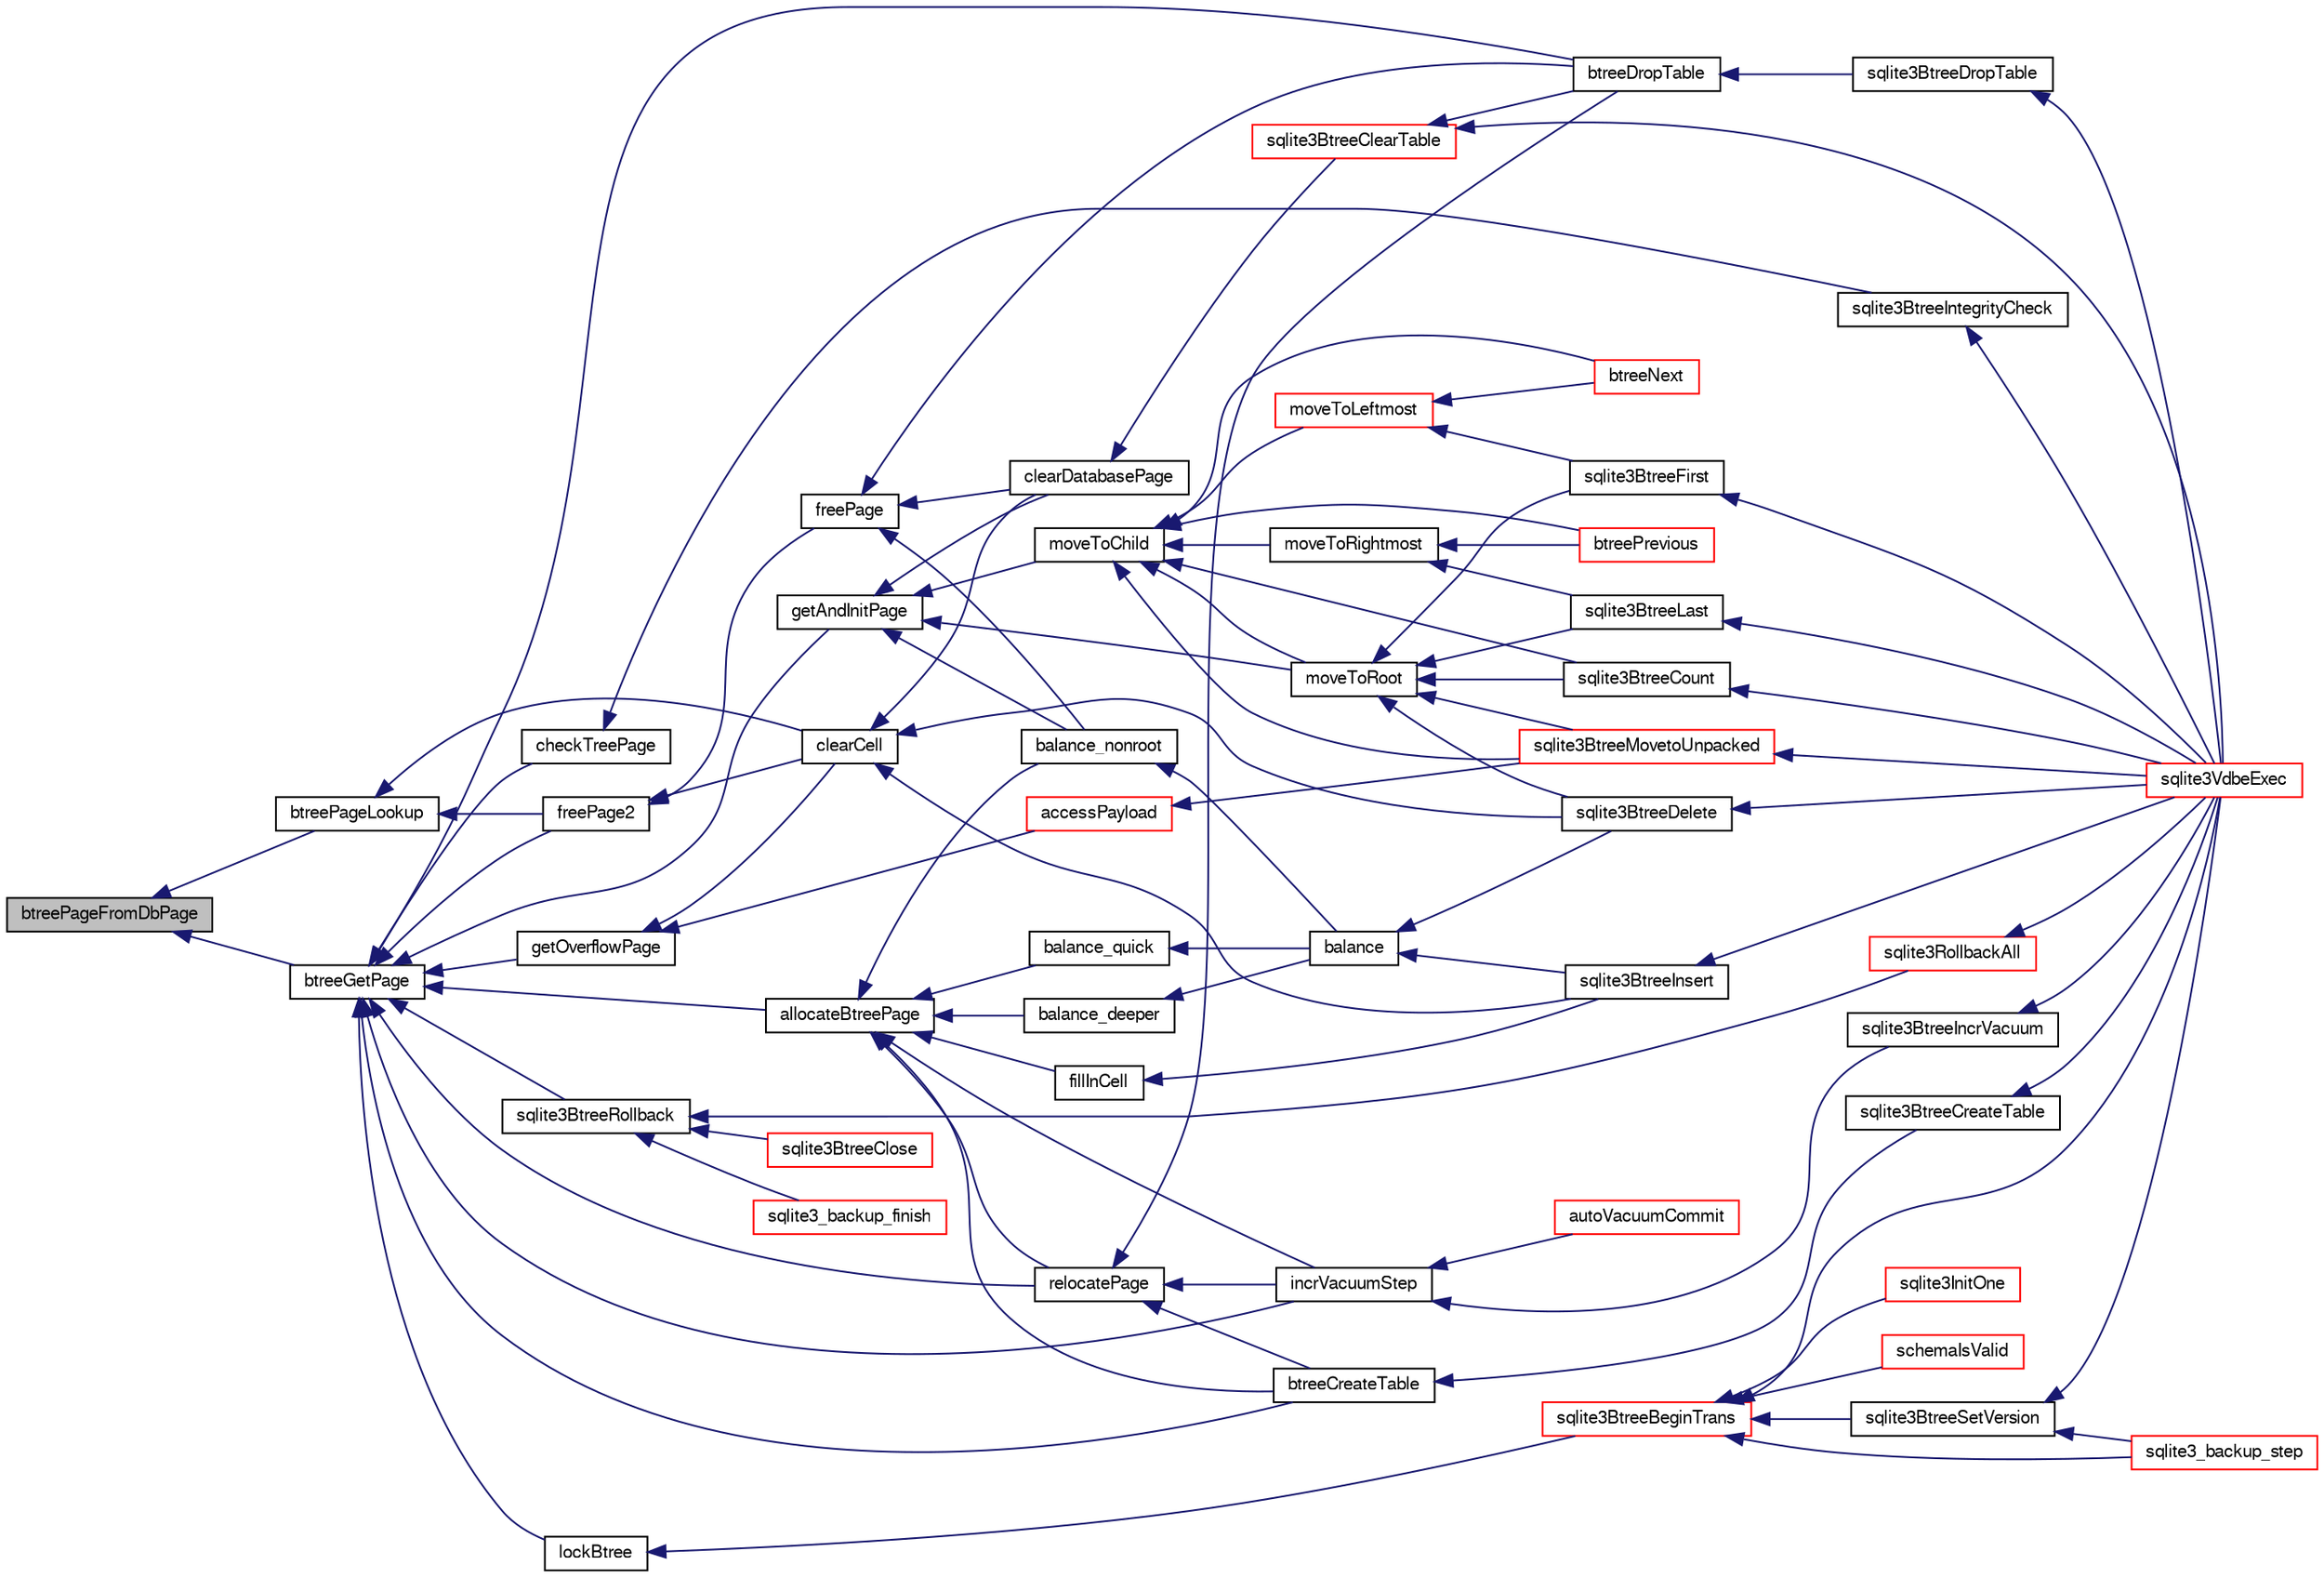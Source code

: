 digraph "btreePageFromDbPage"
{
  edge [fontname="FreeSans",fontsize="10",labelfontname="FreeSans",labelfontsize="10"];
  node [fontname="FreeSans",fontsize="10",shape=record];
  rankdir="LR";
  Node30346 [label="btreePageFromDbPage",height=0.2,width=0.4,color="black", fillcolor="grey75", style="filled", fontcolor="black"];
  Node30346 -> Node30347 [dir="back",color="midnightblue",fontsize="10",style="solid",fontname="FreeSans"];
  Node30347 [label="btreeGetPage",height=0.2,width=0.4,color="black", fillcolor="white", style="filled",URL="$sqlite3_8c.html#ac59679e30ceb0190614fbd19a7feb6de"];
  Node30347 -> Node30348 [dir="back",color="midnightblue",fontsize="10",style="solid",fontname="FreeSans"];
  Node30348 [label="getAndInitPage",height=0.2,width=0.4,color="black", fillcolor="white", style="filled",URL="$sqlite3_8c.html#ae85122d12808231a8d58459440a405ab"];
  Node30348 -> Node30349 [dir="back",color="midnightblue",fontsize="10",style="solid",fontname="FreeSans"];
  Node30349 [label="moveToChild",height=0.2,width=0.4,color="black", fillcolor="white", style="filled",URL="$sqlite3_8c.html#a1dbea539dd841af085ba1e1390922237"];
  Node30349 -> Node30350 [dir="back",color="midnightblue",fontsize="10",style="solid",fontname="FreeSans"];
  Node30350 [label="moveToRoot",height=0.2,width=0.4,color="black", fillcolor="white", style="filled",URL="$sqlite3_8c.html#a2b8fb9bf88e10e7e4dedc8da64e7e956"];
  Node30350 -> Node30351 [dir="back",color="midnightblue",fontsize="10",style="solid",fontname="FreeSans"];
  Node30351 [label="sqlite3BtreeFirst",height=0.2,width=0.4,color="black", fillcolor="white", style="filled",URL="$sqlite3_8c.html#a1e6ef22f77a31436c5918e4b05403093"];
  Node30351 -> Node30352 [dir="back",color="midnightblue",fontsize="10",style="solid",fontname="FreeSans"];
  Node30352 [label="sqlite3VdbeExec",height=0.2,width=0.4,color="red", fillcolor="white", style="filled",URL="$sqlite3_8c.html#a8ce40a614bdc56719c4d642b1e4dfb21"];
  Node30350 -> Node30613 [dir="back",color="midnightblue",fontsize="10",style="solid",fontname="FreeSans"];
  Node30613 [label="sqlite3BtreeLast",height=0.2,width=0.4,color="black", fillcolor="white", style="filled",URL="$sqlite3_8c.html#a2ce629e6262037373b2dc2e3caf474c0"];
  Node30613 -> Node30352 [dir="back",color="midnightblue",fontsize="10",style="solid",fontname="FreeSans"];
  Node30350 -> Node30614 [dir="back",color="midnightblue",fontsize="10",style="solid",fontname="FreeSans"];
  Node30614 [label="sqlite3BtreeMovetoUnpacked",height=0.2,width=0.4,color="red", fillcolor="white", style="filled",URL="$sqlite3_8c.html#a6d0b5aed55d5e85a0a6bfcae169fe579"];
  Node30614 -> Node30352 [dir="back",color="midnightblue",fontsize="10",style="solid",fontname="FreeSans"];
  Node30350 -> Node30620 [dir="back",color="midnightblue",fontsize="10",style="solid",fontname="FreeSans"];
  Node30620 [label="sqlite3BtreeDelete",height=0.2,width=0.4,color="black", fillcolor="white", style="filled",URL="$sqlite3_8c.html#a65c40cd7ec987dbd25392a180f388fe7"];
  Node30620 -> Node30352 [dir="back",color="midnightblue",fontsize="10",style="solid",fontname="FreeSans"];
  Node30350 -> Node30621 [dir="back",color="midnightblue",fontsize="10",style="solid",fontname="FreeSans"];
  Node30621 [label="sqlite3BtreeCount",height=0.2,width=0.4,color="black", fillcolor="white", style="filled",URL="$sqlite3_8c.html#ab162651b72ea609cf8e8fcd3d3320517"];
  Node30621 -> Node30352 [dir="back",color="midnightblue",fontsize="10",style="solid",fontname="FreeSans"];
  Node30349 -> Node30622 [dir="back",color="midnightblue",fontsize="10",style="solid",fontname="FreeSans"];
  Node30622 [label="moveToLeftmost",height=0.2,width=0.4,color="red", fillcolor="white", style="filled",URL="$sqlite3_8c.html#ae612f0a49a92eb71d75f018bd3c55400"];
  Node30622 -> Node30351 [dir="back",color="midnightblue",fontsize="10",style="solid",fontname="FreeSans"];
  Node30622 -> Node30623 [dir="back",color="midnightblue",fontsize="10",style="solid",fontname="FreeSans"];
  Node30623 [label="btreeNext",height=0.2,width=0.4,color="red", fillcolor="white", style="filled",URL="$sqlite3_8c.html#a937623744e3658bd068b8ad99e87c356"];
  Node30349 -> Node30628 [dir="back",color="midnightblue",fontsize="10",style="solid",fontname="FreeSans"];
  Node30628 [label="moveToRightmost",height=0.2,width=0.4,color="black", fillcolor="white", style="filled",URL="$sqlite3_8c.html#a0f818654466695149ef54b1cdc16887d"];
  Node30628 -> Node30613 [dir="back",color="midnightblue",fontsize="10",style="solid",fontname="FreeSans"];
  Node30628 -> Node30629 [dir="back",color="midnightblue",fontsize="10",style="solid",fontname="FreeSans"];
  Node30629 [label="btreePrevious",height=0.2,width=0.4,color="red", fillcolor="white", style="filled",URL="$sqlite3_8c.html#a6b41260c8b5d49d50962296ee829b244"];
  Node30349 -> Node30614 [dir="back",color="midnightblue",fontsize="10",style="solid",fontname="FreeSans"];
  Node30349 -> Node30623 [dir="back",color="midnightblue",fontsize="10",style="solid",fontname="FreeSans"];
  Node30349 -> Node30629 [dir="back",color="midnightblue",fontsize="10",style="solid",fontname="FreeSans"];
  Node30349 -> Node30621 [dir="back",color="midnightblue",fontsize="10",style="solid",fontname="FreeSans"];
  Node30348 -> Node30350 [dir="back",color="midnightblue",fontsize="10",style="solid",fontname="FreeSans"];
  Node30348 -> Node30631 [dir="back",color="midnightblue",fontsize="10",style="solid",fontname="FreeSans"];
  Node30631 [label="balance_nonroot",height=0.2,width=0.4,color="black", fillcolor="white", style="filled",URL="$sqlite3_8c.html#a513ba5c0beb3462a4b60064469f1539d"];
  Node30631 -> Node30632 [dir="back",color="midnightblue",fontsize="10",style="solid",fontname="FreeSans"];
  Node30632 [label="balance",height=0.2,width=0.4,color="black", fillcolor="white", style="filled",URL="$sqlite3_8c.html#a173f7c872fb68ccd3a20440d640b66c7"];
  Node30632 -> Node30617 [dir="back",color="midnightblue",fontsize="10",style="solid",fontname="FreeSans"];
  Node30617 [label="sqlite3BtreeInsert",height=0.2,width=0.4,color="black", fillcolor="white", style="filled",URL="$sqlite3_8c.html#aa6c6b68ed28d38984e5fa329794d7f02"];
  Node30617 -> Node30352 [dir="back",color="midnightblue",fontsize="10",style="solid",fontname="FreeSans"];
  Node30632 -> Node30620 [dir="back",color="midnightblue",fontsize="10",style="solid",fontname="FreeSans"];
  Node30348 -> Node30633 [dir="back",color="midnightblue",fontsize="10",style="solid",fontname="FreeSans"];
  Node30633 [label="clearDatabasePage",height=0.2,width=0.4,color="black", fillcolor="white", style="filled",URL="$sqlite3_8c.html#aecc3046a56feeeabd3ca93c0685e35d5"];
  Node30633 -> Node30634 [dir="back",color="midnightblue",fontsize="10",style="solid",fontname="FreeSans"];
  Node30634 [label="sqlite3BtreeClearTable",height=0.2,width=0.4,color="red", fillcolor="white", style="filled",URL="$sqlite3_8c.html#ac2fcbee7dcc155d776ecf9d5151f3872"];
  Node30634 -> Node30636 [dir="back",color="midnightblue",fontsize="10",style="solid",fontname="FreeSans"];
  Node30636 [label="btreeDropTable",height=0.2,width=0.4,color="black", fillcolor="white", style="filled",URL="$sqlite3_8c.html#abba4061ea34842db278e91f537d2c2ff"];
  Node30636 -> Node30637 [dir="back",color="midnightblue",fontsize="10",style="solid",fontname="FreeSans"];
  Node30637 [label="sqlite3BtreeDropTable",height=0.2,width=0.4,color="black", fillcolor="white", style="filled",URL="$sqlite3_8c.html#a7b9a218bc08d8acfc94b74ea5c47eaa8"];
  Node30637 -> Node30352 [dir="back",color="midnightblue",fontsize="10",style="solid",fontname="FreeSans"];
  Node30634 -> Node30352 [dir="back",color="midnightblue",fontsize="10",style="solid",fontname="FreeSans"];
  Node30347 -> Node30638 [dir="back",color="midnightblue",fontsize="10",style="solid",fontname="FreeSans"];
  Node30638 [label="lockBtree",height=0.2,width=0.4,color="black", fillcolor="white", style="filled",URL="$sqlite3_8c.html#a5b808194d3178be15705a420265cee9d"];
  Node30638 -> Node30639 [dir="back",color="midnightblue",fontsize="10",style="solid",fontname="FreeSans"];
  Node30639 [label="sqlite3BtreeBeginTrans",height=0.2,width=0.4,color="red", fillcolor="white", style="filled",URL="$sqlite3_8c.html#a52d6706df15c67c22aa7d0e290c16bf5"];
  Node30639 -> Node30640 [dir="back",color="midnightblue",fontsize="10",style="solid",fontname="FreeSans"];
  Node30640 [label="sqlite3BtreeSetVersion",height=0.2,width=0.4,color="black", fillcolor="white", style="filled",URL="$sqlite3_8c.html#a2db3061b5c557699a47415ca0342ba01"];
  Node30640 -> Node30565 [dir="back",color="midnightblue",fontsize="10",style="solid",fontname="FreeSans"];
  Node30565 [label="sqlite3_backup_step",height=0.2,width=0.4,color="red", fillcolor="white", style="filled",URL="$sqlite3_8h.html#a1699b75e98d082eebc465a9e64c35269"];
  Node30640 -> Node30352 [dir="back",color="midnightblue",fontsize="10",style="solid",fontname="FreeSans"];
  Node30639 -> Node30565 [dir="back",color="midnightblue",fontsize="10",style="solid",fontname="FreeSans"];
  Node30639 -> Node30352 [dir="back",color="midnightblue",fontsize="10",style="solid",fontname="FreeSans"];
  Node30639 -> Node30378 [dir="back",color="midnightblue",fontsize="10",style="solid",fontname="FreeSans"];
  Node30378 [label="sqlite3InitOne",height=0.2,width=0.4,color="red", fillcolor="white", style="filled",URL="$sqlite3_8c.html#ac4318b25df65269906b0379251fe9b85"];
  Node30639 -> Node30563 [dir="back",color="midnightblue",fontsize="10",style="solid",fontname="FreeSans"];
  Node30563 [label="schemaIsValid",height=0.2,width=0.4,color="red", fillcolor="white", style="filled",URL="$sqlite3_8c.html#a7c466fe28e7ca6f46b8bf72c46d9738d"];
  Node30347 -> Node30641 [dir="back",color="midnightblue",fontsize="10",style="solid",fontname="FreeSans"];
  Node30641 [label="relocatePage",height=0.2,width=0.4,color="black", fillcolor="white", style="filled",URL="$sqlite3_8c.html#af8fb5934ff87b02845c89350c57fd2bc"];
  Node30641 -> Node30642 [dir="back",color="midnightblue",fontsize="10",style="solid",fontname="FreeSans"];
  Node30642 [label="incrVacuumStep",height=0.2,width=0.4,color="black", fillcolor="white", style="filled",URL="$sqlite3_8c.html#a68a85130a567f1700dc0907ec9227892"];
  Node30642 -> Node30643 [dir="back",color="midnightblue",fontsize="10",style="solid",fontname="FreeSans"];
  Node30643 [label="sqlite3BtreeIncrVacuum",height=0.2,width=0.4,color="black", fillcolor="white", style="filled",URL="$sqlite3_8c.html#a0b4c98acfd785fc6d5dc5c3237030318"];
  Node30643 -> Node30352 [dir="back",color="midnightblue",fontsize="10",style="solid",fontname="FreeSans"];
  Node30642 -> Node30644 [dir="back",color="midnightblue",fontsize="10",style="solid",fontname="FreeSans"];
  Node30644 [label="autoVacuumCommit",height=0.2,width=0.4,color="red", fillcolor="white", style="filled",URL="$sqlite3_8c.html#a809d22c6311135ae3048adf41febaef0"];
  Node30641 -> Node30648 [dir="back",color="midnightblue",fontsize="10",style="solid",fontname="FreeSans"];
  Node30648 [label="btreeCreateTable",height=0.2,width=0.4,color="black", fillcolor="white", style="filled",URL="$sqlite3_8c.html#a48e09eaac366a6b585edd02553872954"];
  Node30648 -> Node30649 [dir="back",color="midnightblue",fontsize="10",style="solid",fontname="FreeSans"];
  Node30649 [label="sqlite3BtreeCreateTable",height=0.2,width=0.4,color="black", fillcolor="white", style="filled",URL="$sqlite3_8c.html#a1a9ef91a0faff12254ec3f58cade3291"];
  Node30649 -> Node30352 [dir="back",color="midnightblue",fontsize="10",style="solid",fontname="FreeSans"];
  Node30641 -> Node30636 [dir="back",color="midnightblue",fontsize="10",style="solid",fontname="FreeSans"];
  Node30347 -> Node30642 [dir="back",color="midnightblue",fontsize="10",style="solid",fontname="FreeSans"];
  Node30347 -> Node30650 [dir="back",color="midnightblue",fontsize="10",style="solid",fontname="FreeSans"];
  Node30650 [label="sqlite3BtreeRollback",height=0.2,width=0.4,color="black", fillcolor="white", style="filled",URL="$sqlite3_8c.html#a317473acdafdd688385c8954f09de186"];
  Node30650 -> Node30651 [dir="back",color="midnightblue",fontsize="10",style="solid",fontname="FreeSans"];
  Node30651 [label="sqlite3BtreeClose",height=0.2,width=0.4,color="red", fillcolor="white", style="filled",URL="$sqlite3_8c.html#a729b65009b66a99200496b09c124df01"];
  Node30650 -> Node30582 [dir="back",color="midnightblue",fontsize="10",style="solid",fontname="FreeSans"];
  Node30582 [label="sqlite3_backup_finish",height=0.2,width=0.4,color="red", fillcolor="white", style="filled",URL="$sqlite3_8h.html#a176857dd58d99be53b6d7305533e0048"];
  Node30650 -> Node30570 [dir="back",color="midnightblue",fontsize="10",style="solid",fontname="FreeSans"];
  Node30570 [label="sqlite3RollbackAll",height=0.2,width=0.4,color="red", fillcolor="white", style="filled",URL="$sqlite3_8c.html#ad902dd388d73208539f557962e3fe6bb"];
  Node30570 -> Node30352 [dir="back",color="midnightblue",fontsize="10",style="solid",fontname="FreeSans"];
  Node30347 -> Node30656 [dir="back",color="midnightblue",fontsize="10",style="solid",fontname="FreeSans"];
  Node30656 [label="getOverflowPage",height=0.2,width=0.4,color="black", fillcolor="white", style="filled",URL="$sqlite3_8c.html#af907f898e049d621e2c9dc1ed1d63cf4"];
  Node30656 -> Node30657 [dir="back",color="midnightblue",fontsize="10",style="solid",fontname="FreeSans"];
  Node30657 [label="accessPayload",height=0.2,width=0.4,color="red", fillcolor="white", style="filled",URL="$sqlite3_8c.html#acf70e6d3cb6afd54d677b3dffb6959d2"];
  Node30657 -> Node30614 [dir="back",color="midnightblue",fontsize="10",style="solid",fontname="FreeSans"];
  Node30656 -> Node30667 [dir="back",color="midnightblue",fontsize="10",style="solid",fontname="FreeSans"];
  Node30667 [label="clearCell",height=0.2,width=0.4,color="black", fillcolor="white", style="filled",URL="$sqlite3_8c.html#acde9692b1b53b7e35fa3ee62c01a0341"];
  Node30667 -> Node30617 [dir="back",color="midnightblue",fontsize="10",style="solid",fontname="FreeSans"];
  Node30667 -> Node30620 [dir="back",color="midnightblue",fontsize="10",style="solid",fontname="FreeSans"];
  Node30667 -> Node30633 [dir="back",color="midnightblue",fontsize="10",style="solid",fontname="FreeSans"];
  Node30347 -> Node30668 [dir="back",color="midnightblue",fontsize="10",style="solid",fontname="FreeSans"];
  Node30668 [label="allocateBtreePage",height=0.2,width=0.4,color="black", fillcolor="white", style="filled",URL="$sqlite3_8c.html#ae84ce1103eabfe9455a6a59e6cec4a33"];
  Node30668 -> Node30641 [dir="back",color="midnightblue",fontsize="10",style="solid",fontname="FreeSans"];
  Node30668 -> Node30642 [dir="back",color="midnightblue",fontsize="10",style="solid",fontname="FreeSans"];
  Node30668 -> Node30669 [dir="back",color="midnightblue",fontsize="10",style="solid",fontname="FreeSans"];
  Node30669 [label="fillInCell",height=0.2,width=0.4,color="black", fillcolor="white", style="filled",URL="$sqlite3_8c.html#ab66a77004cf93954f2aae7e52a4e51a7"];
  Node30669 -> Node30617 [dir="back",color="midnightblue",fontsize="10",style="solid",fontname="FreeSans"];
  Node30668 -> Node30670 [dir="back",color="midnightblue",fontsize="10",style="solid",fontname="FreeSans"];
  Node30670 [label="balance_quick",height=0.2,width=0.4,color="black", fillcolor="white", style="filled",URL="$sqlite3_8c.html#a92f1869a02b8b9196e5ea7ed2e61c328"];
  Node30670 -> Node30632 [dir="back",color="midnightblue",fontsize="10",style="solid",fontname="FreeSans"];
  Node30668 -> Node30631 [dir="back",color="midnightblue",fontsize="10",style="solid",fontname="FreeSans"];
  Node30668 -> Node30671 [dir="back",color="midnightblue",fontsize="10",style="solid",fontname="FreeSans"];
  Node30671 [label="balance_deeper",height=0.2,width=0.4,color="black", fillcolor="white", style="filled",URL="$sqlite3_8c.html#af8eafba12a6ebc987cf6ae89f4cce1a8"];
  Node30671 -> Node30632 [dir="back",color="midnightblue",fontsize="10",style="solid",fontname="FreeSans"];
  Node30668 -> Node30648 [dir="back",color="midnightblue",fontsize="10",style="solid",fontname="FreeSans"];
  Node30347 -> Node30672 [dir="back",color="midnightblue",fontsize="10",style="solid",fontname="FreeSans"];
  Node30672 [label="freePage2",height=0.2,width=0.4,color="black", fillcolor="white", style="filled",URL="$sqlite3_8c.html#a625a2c2bdaf95cdb3a7cb945201f7efb"];
  Node30672 -> Node30673 [dir="back",color="midnightblue",fontsize="10",style="solid",fontname="FreeSans"];
  Node30673 [label="freePage",height=0.2,width=0.4,color="black", fillcolor="white", style="filled",URL="$sqlite3_8c.html#ad98f5006fdec390948dd2966cf0cf12f"];
  Node30673 -> Node30631 [dir="back",color="midnightblue",fontsize="10",style="solid",fontname="FreeSans"];
  Node30673 -> Node30633 [dir="back",color="midnightblue",fontsize="10",style="solid",fontname="FreeSans"];
  Node30673 -> Node30636 [dir="back",color="midnightblue",fontsize="10",style="solid",fontname="FreeSans"];
  Node30672 -> Node30667 [dir="back",color="midnightblue",fontsize="10",style="solid",fontname="FreeSans"];
  Node30347 -> Node30648 [dir="back",color="midnightblue",fontsize="10",style="solid",fontname="FreeSans"];
  Node30347 -> Node30636 [dir="back",color="midnightblue",fontsize="10",style="solid",fontname="FreeSans"];
  Node30347 -> Node30674 [dir="back",color="midnightblue",fontsize="10",style="solid",fontname="FreeSans"];
  Node30674 [label="checkTreePage",height=0.2,width=0.4,color="black", fillcolor="white", style="filled",URL="$sqlite3_8c.html#a0bdac89d12e5ac328d260ae8259777b2"];
  Node30674 -> Node30675 [dir="back",color="midnightblue",fontsize="10",style="solid",fontname="FreeSans"];
  Node30675 [label="sqlite3BtreeIntegrityCheck",height=0.2,width=0.4,color="black", fillcolor="white", style="filled",URL="$sqlite3_8c.html#aa00011902d9e5ba26452d147c43fa1d8"];
  Node30675 -> Node30352 [dir="back",color="midnightblue",fontsize="10",style="solid",fontname="FreeSans"];
  Node30346 -> Node30676 [dir="back",color="midnightblue",fontsize="10",style="solid",fontname="FreeSans"];
  Node30676 [label="btreePageLookup",height=0.2,width=0.4,color="black", fillcolor="white", style="filled",URL="$sqlite3_8c.html#aae4e59cf09dae89f6e28511a5ac35527"];
  Node30676 -> Node30672 [dir="back",color="midnightblue",fontsize="10",style="solid",fontname="FreeSans"];
  Node30676 -> Node30667 [dir="back",color="midnightblue",fontsize="10",style="solid",fontname="FreeSans"];
}
